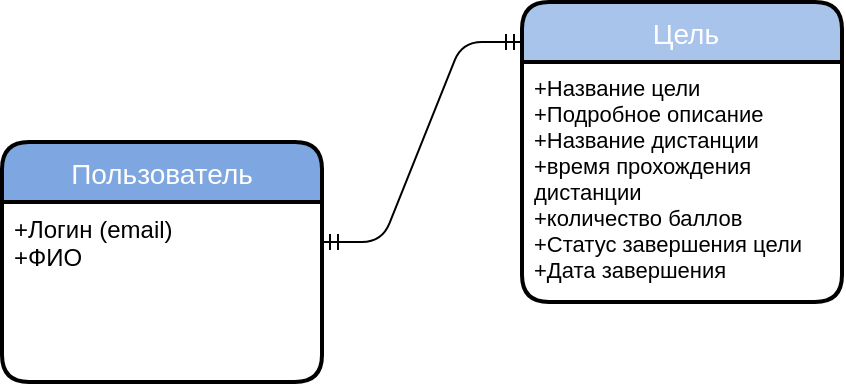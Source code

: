 <mxfile version="13.0.1" type="device"><diagram id="bFHccop0MxUaYQcTwjpo" name="Page-1"><mxGraphModel dx="998" dy="548" grid="1" gridSize="10" guides="1" tooltips="1" connect="1" arrows="1" fold="1" page="1" pageScale="1" pageWidth="827" pageHeight="1169" math="0" shadow="0"><root><mxCell id="0"/><mxCell id="1" parent="0"/><mxCell id="Sj7OLuv4Pkg6h5jiPKWK-9" value="Пользователь" style="swimlane;childLayout=stackLayout;horizontal=1;startSize=30;horizontalStack=0;fillColor=#7EA6E0;fontColor=#FFFFFF;rounded=1;fontSize=14;fontStyle=0;strokeWidth=2;resizeParent=0;resizeLast=1;shadow=0;dashed=0;align=center;" parent="1" vertex="1"><mxGeometry x="40" y="90" width="160" height="120" as="geometry"/></mxCell><mxCell id="Sj7OLuv4Pkg6h5jiPKWK-10" value="+Логин (email)&#10;+ФИО&#10;" style="align=left;strokeColor=none;fillColor=none;spacingLeft=4;fontSize=12;verticalAlign=top;resizable=0;rotatable=0;part=1;" parent="Sj7OLuv4Pkg6h5jiPKWK-9" vertex="1"><mxGeometry y="30" width="160" height="90" as="geometry"/></mxCell><mxCell id="Sj7OLuv4Pkg6h5jiPKWK-11" value=" Цель" style="swimlane;childLayout=stackLayout;horizontal=1;startSize=30;horizontalStack=0;fillColor=#A9C4EB;fontColor=#FFFFFF;rounded=1;fontSize=14;fontStyle=0;strokeWidth=2;resizeParent=0;resizeLast=1;shadow=0;dashed=0;align=center;" parent="1" vertex="1"><mxGeometry x="300" y="20" width="160" height="150" as="geometry"><mxRectangle x="220" y="20" width="80" height="30" as="alternateBounds"/></mxGeometry></mxCell><mxCell id="Sj7OLuv4Pkg6h5jiPKWK-12" value="+Название цели&#10;+Подробное описание&#10;+Название дистанции&#10;+время прохождения &#10;дистанции&#10;+количество баллов&#10;+Статус завершения цели&#10;+Дата завершения&#10;" style="align=left;strokeColor=none;fillColor=none;spacingLeft=4;fontSize=11;verticalAlign=top;resizable=0;rotatable=0;part=1;" parent="Sj7OLuv4Pkg6h5jiPKWK-11" vertex="1"><mxGeometry y="30" width="160" height="120" as="geometry"/></mxCell><mxCell id="Sj7OLuv4Pkg6h5jiPKWK-13" value="" style="edgeStyle=entityRelationEdgeStyle;fontSize=12;html=1;endArrow=ERmandOne;startArrow=ERmandOne;" parent="1" edge="1"><mxGeometry width="100" height="100" relative="1" as="geometry"><mxPoint x="200" y="140" as="sourcePoint"/><mxPoint x="300" y="40" as="targetPoint"/></mxGeometry></mxCell></root></mxGraphModel></diagram></mxfile>
